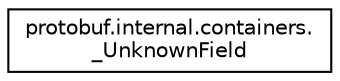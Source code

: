 digraph "Graphical Class Hierarchy"
{
 // LATEX_PDF_SIZE
  edge [fontname="Helvetica",fontsize="10",labelfontname="Helvetica",labelfontsize="10"];
  node [fontname="Helvetica",fontsize="10",shape=record];
  rankdir="LR";
  Node0 [label="protobuf.internal.containers.\l_UnknownField",height=0.2,width=0.4,color="black", fillcolor="white", style="filled",URL="$classprotobuf_1_1internal_1_1containers_1_1__UnknownField.html",tooltip=" "];
}
